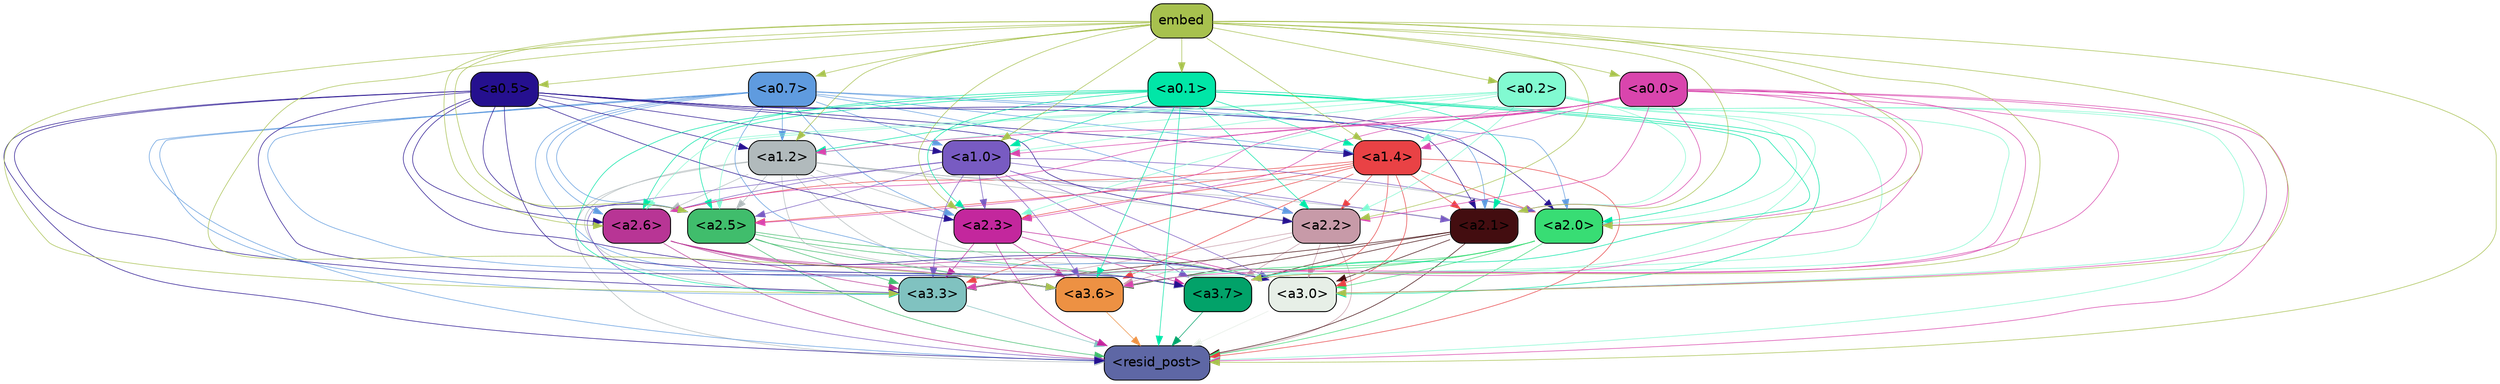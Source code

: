 strict digraph "" {
	graph [bgcolor=transparent,
		layout=dot,
		overlap=false,
		splines=true
	];
	"<a3.7>"	[color=black,
		fillcolor="#02a269",
		fontname=Helvetica,
		shape=box,
		style="filled, rounded"];
	"<resid_post>"	[color=black,
		fillcolor="#5e67a5",
		fontname=Helvetica,
		shape=box,
		style="filled, rounded"];
	"<a3.7>" -> "<resid_post>"	[color="#02a269",
		penwidth=0.6];
	"<a3.6>"	[color=black,
		fillcolor="#ed9143",
		fontname=Helvetica,
		shape=box,
		style="filled, rounded"];
	"<a3.6>" -> "<resid_post>"	[color="#ed9143",
		penwidth=0.6];
	"<a3.3>"	[color=black,
		fillcolor="#80c2c0",
		fontname=Helvetica,
		shape=box,
		style="filled, rounded"];
	"<a3.3>" -> "<resid_post>"	[color="#80c2c0",
		penwidth=0.6];
	"<a3.0>"	[color=black,
		fillcolor="#e7efe7",
		fontname=Helvetica,
		shape=box,
		style="filled, rounded"];
	"<a3.0>" -> "<resid_post>"	[color="#e7efe7",
		penwidth=0.6];
	"<a2.6>"	[color=black,
		fillcolor="#b83595",
		fontname=Helvetica,
		shape=box,
		style="filled, rounded"];
	"<a2.6>" -> "<a3.7>"	[color="#b83595",
		penwidth=0.6];
	"<a2.6>" -> "<resid_post>"	[color="#b83595",
		penwidth=0.6];
	"<a2.6>" -> "<a3.6>"	[color="#b83595",
		penwidth=0.6];
	"<a2.6>" -> "<a3.3>"	[color="#b83595",
		penwidth=0.6];
	"<a2.6>" -> "<a3.0>"	[color="#b83595",
		penwidth=0.6];
	"<a2.5>"	[color=black,
		fillcolor="#40bd6c",
		fontname=Helvetica,
		shape=box,
		style="filled, rounded"];
	"<a2.5>" -> "<a3.7>"	[color="#40bd6c",
		penwidth=0.6];
	"<a2.5>" -> "<resid_post>"	[color="#40bd6c",
		penwidth=0.6];
	"<a2.5>" -> "<a3.6>"	[color="#40bd6c",
		penwidth=0.6];
	"<a2.5>" -> "<a3.3>"	[color="#40bd6c",
		penwidth=0.6];
	"<a2.5>" -> "<a3.0>"	[color="#40bd6c",
		penwidth=0.6];
	"<a2.3>"	[color=black,
		fillcolor="#c3279d",
		fontname=Helvetica,
		shape=box,
		style="filled, rounded"];
	"<a2.3>" -> "<a3.7>"	[color="#c3279d",
		penwidth=0.6];
	"<a2.3>" -> "<resid_post>"	[color="#c3279d",
		penwidth=0.6];
	"<a2.3>" -> "<a3.6>"	[color="#c3279d",
		penwidth=0.6];
	"<a2.3>" -> "<a3.3>"	[color="#c3279d",
		penwidth=0.6];
	"<a2.3>" -> "<a3.0>"	[color="#c3279d",
		penwidth=0.6];
	"<a2.2>"	[color=black,
		fillcolor="#c79aa8",
		fontname=Helvetica,
		shape=box,
		style="filled, rounded"];
	"<a2.2>" -> "<a3.7>"	[color="#c79aa8",
		penwidth=0.6];
	"<a2.2>" -> "<resid_post>"	[color="#c79aa8",
		penwidth=0.6];
	"<a2.2>" -> "<a3.6>"	[color="#c79aa8",
		penwidth=0.6];
	"<a2.2>" -> "<a3.3>"	[color="#c79aa8",
		penwidth=0.6];
	"<a2.2>" -> "<a3.0>"	[color="#c79aa8",
		penwidth=0.6];
	"<a2.1>"	[color=black,
		fillcolor="#430d10",
		fontname=Helvetica,
		shape=box,
		style="filled, rounded"];
	"<a2.1>" -> "<a3.7>"	[color="#430d10",
		penwidth=0.6];
	"<a2.1>" -> "<resid_post>"	[color="#430d10",
		penwidth=0.6];
	"<a2.1>" -> "<a3.6>"	[color="#430d10",
		penwidth=0.6];
	"<a2.1>" -> "<a3.3>"	[color="#430d10",
		penwidth=0.6];
	"<a2.1>" -> "<a3.0>"	[color="#430d10",
		penwidth=0.6];
	"<a2.0>"	[color=black,
		fillcolor="#38dd74",
		fontname=Helvetica,
		shape=box,
		style="filled, rounded"];
	"<a2.0>" -> "<a3.7>"	[color="#38dd74",
		penwidth=0.6];
	"<a2.0>" -> "<resid_post>"	[color="#38dd74",
		penwidth=0.6];
	"<a2.0>" -> "<a3.6>"	[color="#38dd74",
		penwidth=0.6];
	"<a2.0>" -> "<a3.3>"	[color="#38dd74",
		penwidth=0.6];
	"<a2.0>" -> "<a3.0>"	[color="#38dd74",
		penwidth=0.6];
	"<a1.4>"	[color=black,
		fillcolor="#e94245",
		fontname=Helvetica,
		shape=box,
		style="filled, rounded"];
	"<a1.4>" -> "<a3.7>"	[color="#e94245",
		penwidth=0.6];
	"<a1.4>" -> "<resid_post>"	[color="#e94245",
		penwidth=0.6];
	"<a1.4>" -> "<a3.6>"	[color="#e94245",
		penwidth=0.6];
	"<a1.4>" -> "<a3.3>"	[color="#e94245",
		penwidth=0.6];
	"<a1.4>" -> "<a3.0>"	[color="#e94245",
		penwidth=0.6];
	"<a1.4>" -> "<a2.6>"	[color="#e94245",
		penwidth=0.6];
	"<a1.4>" -> "<a2.5>"	[color="#e94245",
		penwidth=0.6];
	"<a1.4>" -> "<a2.3>"	[color="#e94245",
		penwidth=0.6];
	"<a1.4>" -> "<a2.2>"	[color="#e94245",
		penwidth=0.6];
	"<a1.4>" -> "<a2.1>"	[color="#e94245",
		penwidth=0.6];
	"<a1.4>" -> "<a2.0>"	[color="#e94245",
		penwidth=0.6];
	"<a1.2>"	[color=black,
		fillcolor="#b1babc",
		fontname=Helvetica,
		shape=box,
		style="filled, rounded"];
	"<a1.2>" -> "<a3.7>"	[color="#b1babc",
		penwidth=0.6];
	"<a1.2>" -> "<resid_post>"	[color="#b1babc",
		penwidth=0.6];
	"<a1.2>" -> "<a3.6>"	[color="#b1babc",
		penwidth=0.6];
	"<a1.2>" -> "<a3.3>"	[color="#b1babc",
		penwidth=0.6];
	"<a1.2>" -> "<a3.0>"	[color="#b1babc",
		penwidth=0.6];
	"<a1.2>" -> "<a2.6>"	[color="#b1babc",
		penwidth=0.6];
	"<a1.2>" -> "<a2.5>"	[color="#b1babc",
		penwidth=0.6];
	"<a1.2>" -> "<a2.3>"	[color="#b1babc",
		penwidth=0.6];
	"<a1.2>" -> "<a2.2>"	[color="#b1babc",
		penwidth=0.6];
	"<a1.2>" -> "<a2.1>"	[color="#b1babc",
		penwidth=0.6];
	"<a1.2>" -> "<a2.0>"	[color="#b1babc",
		penwidth=0.6];
	"<a1.0>"	[color=black,
		fillcolor="#785bc2",
		fontname=Helvetica,
		shape=box,
		style="filled, rounded"];
	"<a1.0>" -> "<a3.7>"	[color="#785bc2",
		penwidth=0.6];
	"<a1.0>" -> "<resid_post>"	[color="#785bc2",
		penwidth=0.6];
	"<a1.0>" -> "<a3.6>"	[color="#785bc2",
		penwidth=0.6];
	"<a1.0>" -> "<a3.3>"	[color="#785bc2",
		penwidth=0.6];
	"<a1.0>" -> "<a3.0>"	[color="#785bc2",
		penwidth=0.6];
	"<a1.0>" -> "<a2.6>"	[color="#785bc2",
		penwidth=0.6];
	"<a1.0>" -> "<a2.5>"	[color="#785bc2",
		penwidth=0.6];
	"<a1.0>" -> "<a2.3>"	[color="#785bc2",
		penwidth=0.6];
	"<a1.0>" -> "<a2.2>"	[color="#785bc2",
		penwidth=0.6];
	"<a1.0>" -> "<a2.1>"	[color="#785bc2",
		penwidth=0.6];
	"<a1.0>" -> "<a2.0>"	[color="#785bc2",
		penwidth=0.6];
	"<a0.7>"	[color=black,
		fillcolor="#5f9bdf",
		fontname=Helvetica,
		shape=box,
		style="filled, rounded"];
	"<a0.7>" -> "<a3.7>"	[color="#5f9bdf",
		penwidth=0.6];
	"<a0.7>" -> "<resid_post>"	[color="#5f9bdf",
		penwidth=0.6];
	"<a0.7>" -> "<a3.6>"	[color="#5f9bdf",
		penwidth=0.6];
	"<a0.7>" -> "<a3.3>"	[color="#5f9bdf",
		penwidth=0.6];
	"<a0.7>" -> "<a3.0>"	[color="#5f9bdf",
		penwidth=0.6];
	"<a0.7>" -> "<a2.6>"	[color="#5f9bdf",
		penwidth=0.6];
	"<a0.7>" -> "<a2.5>"	[color="#5f9bdf",
		penwidth=0.6];
	"<a0.7>" -> "<a2.3>"	[color="#5f9bdf",
		penwidth=0.6];
	"<a0.7>" -> "<a2.2>"	[color="#5f9bdf",
		penwidth=0.6];
	"<a0.7>" -> "<a2.1>"	[color="#5f9bdf",
		penwidth=0.6];
	"<a0.7>" -> "<a2.0>"	[color="#5f9bdf",
		penwidth=0.6];
	"<a0.7>" -> "<a1.4>"	[color="#5f9bdf",
		penwidth=0.6];
	"<a0.7>" -> "<a1.2>"	[color="#5f9bdf",
		penwidth=0.6];
	"<a0.7>" -> "<a1.0>"	[color="#5f9bdf",
		penwidth=0.6];
	"<a0.5>"	[color=black,
		fillcolor="#25108f",
		fontname=Helvetica,
		shape=box,
		style="filled, rounded"];
	"<a0.5>" -> "<a3.7>"	[color="#25108f",
		penwidth=0.6];
	"<a0.5>" -> "<resid_post>"	[color="#25108f",
		penwidth=0.6];
	"<a0.5>" -> "<a3.6>"	[color="#25108f",
		penwidth=0.6];
	"<a0.5>" -> "<a3.3>"	[color="#25108f",
		penwidth=0.6];
	"<a0.5>" -> "<a3.0>"	[color="#25108f",
		penwidth=0.6];
	"<a0.5>" -> "<a2.6>"	[color="#25108f",
		penwidth=0.6];
	"<a0.5>" -> "<a2.5>"	[color="#25108f",
		penwidth=0.6];
	"<a0.5>" -> "<a2.3>"	[color="#25108f",
		penwidth=0.6];
	"<a0.5>" -> "<a2.2>"	[color="#25108f",
		penwidth=0.6];
	"<a0.5>" -> "<a2.1>"	[color="#25108f",
		penwidth=0.6];
	"<a0.5>" -> "<a2.0>"	[color="#25108f",
		penwidth=0.6];
	"<a0.5>" -> "<a1.4>"	[color="#25108f",
		penwidth=0.6];
	"<a0.5>" -> "<a1.2>"	[color="#25108f",
		penwidth=0.6];
	"<a0.5>" -> "<a1.0>"	[color="#25108f",
		penwidth=0.6];
	"<a0.2>"	[color=black,
		fillcolor="#81fad1",
		fontname=Helvetica,
		shape=box,
		style="filled, rounded"];
	"<a0.2>" -> "<a3.7>"	[color="#81fad1",
		penwidth=0.6];
	"<a0.2>" -> "<resid_post>"	[color="#81fad1",
		penwidth=0.6];
	"<a0.2>" -> "<a3.6>"	[color="#81fad1",
		penwidth=0.6];
	"<a0.2>" -> "<a3.3>"	[color="#81fad1",
		penwidth=0.6];
	"<a0.2>" -> "<a3.0>"	[color="#81fad1",
		penwidth=0.6];
	"<a0.2>" -> "<a2.6>"	[color="#81fad1",
		penwidth=0.6];
	"<a0.2>" -> "<a2.5>"	[color="#81fad1",
		penwidth=0.6];
	"<a0.2>" -> "<a2.3>"	[color="#81fad1",
		penwidth=0.6];
	"<a0.2>" -> "<a2.2>"	[color="#81fad1",
		penwidth=0.6];
	"<a0.2>" -> "<a2.1>"	[color="#81fad1",
		penwidth=0.6];
	"<a0.2>" -> "<a2.0>"	[color="#81fad1",
		penwidth=0.6];
	"<a0.2>" -> "<a1.4>"	[color="#81fad1",
		penwidth=0.6];
	"<a0.2>" -> "<a1.2>"	[color="#81fad1",
		penwidth=0.6];
	"<a0.2>" -> "<a1.0>"	[color="#81fad1",
		penwidth=0.6];
	"<a0.1>"	[color=black,
		fillcolor="#01e6a7",
		fontname=Helvetica,
		shape=box,
		style="filled, rounded"];
	"<a0.1>" -> "<a3.7>"	[color="#01e6a7",
		penwidth=0.6];
	"<a0.1>" -> "<resid_post>"	[color="#01e6a7",
		penwidth=0.6];
	"<a0.1>" -> "<a3.6>"	[color="#01e6a7",
		penwidth=0.6];
	"<a0.1>" -> "<a3.3>"	[color="#01e6a7",
		penwidth=0.6];
	"<a0.1>" -> "<a3.0>"	[color="#01e6a7",
		penwidth=0.6];
	"<a0.1>" -> "<a2.6>"	[color="#01e6a7",
		penwidth=0.6];
	"<a0.1>" -> "<a2.5>"	[color="#01e6a7",
		penwidth=0.6];
	"<a0.1>" -> "<a2.3>"	[color="#01e6a7",
		penwidth=0.6];
	"<a0.1>" -> "<a2.2>"	[color="#01e6a7",
		penwidth=0.6];
	"<a0.1>" -> "<a2.1>"	[color="#01e6a7",
		penwidth=0.6];
	"<a0.1>" -> "<a2.0>"	[color="#01e6a7",
		penwidth=0.6];
	"<a0.1>" -> "<a1.4>"	[color="#01e6a7",
		penwidth=0.6];
	"<a0.1>" -> "<a1.2>"	[color="#01e6a7",
		penwidth=0.6];
	"<a0.1>" -> "<a1.0>"	[color="#01e6a7",
		penwidth=0.6];
	"<a0.0>"	[color=black,
		fillcolor="#d945ad",
		fontname=Helvetica,
		shape=box,
		style="filled, rounded"];
	"<a0.0>" -> "<a3.7>"	[color="#d945ad",
		penwidth=0.6];
	"<a0.0>" -> "<resid_post>"	[color="#d945ad",
		penwidth=0.6];
	"<a0.0>" -> "<a3.6>"	[color="#d945ad",
		penwidth=0.6];
	"<a0.0>" -> "<a3.3>"	[color="#d945ad",
		penwidth=0.6];
	"<a0.0>" -> "<a3.0>"	[color="#d945ad",
		penwidth=0.6];
	"<a0.0>" -> "<a2.6>"	[color="#d945ad",
		penwidth=0.6];
	"<a0.0>" -> "<a2.5>"	[color="#d945ad",
		penwidth=0.6];
	"<a0.0>" -> "<a2.3>"	[color="#d945ad",
		penwidth=0.6];
	"<a0.0>" -> "<a2.2>"	[color="#d945ad",
		penwidth=0.6];
	"<a0.0>" -> "<a2.1>"	[color="#d945ad",
		penwidth=0.6];
	"<a0.0>" -> "<a2.0>"	[color="#d945ad",
		penwidth=0.6];
	"<a0.0>" -> "<a1.4>"	[color="#d945ad",
		penwidth=0.6];
	"<a0.0>" -> "<a1.2>"	[color="#d945ad",
		penwidth=0.6];
	"<a0.0>" -> "<a1.0>"	[color="#d945ad",
		penwidth=0.6];
	embed	[color=black,
		fillcolor="#a7c14e",
		fontname=Helvetica,
		shape=box,
		style="filled, rounded"];
	embed -> "<a3.7>"	[color="#a7c14e",
		penwidth=0.6];
	embed -> "<resid_post>"	[color="#a7c14e",
		penwidth=0.6];
	embed -> "<a3.6>"	[color="#a7c14e",
		penwidth=0.6];
	embed -> "<a3.3>"	[color="#a7c14e",
		penwidth=0.6];
	embed -> "<a3.0>"	[color="#a7c14e",
		penwidth=0.6];
	embed -> "<a2.6>"	[color="#a7c14e",
		penwidth=0.6];
	embed -> "<a2.5>"	[color="#a7c14e",
		penwidth=0.6];
	embed -> "<a2.3>"	[color="#a7c14e",
		penwidth=0.6];
	embed -> "<a2.2>"	[color="#a7c14e",
		penwidth=0.6];
	embed -> "<a2.1>"	[color="#a7c14e",
		penwidth=0.6];
	embed -> "<a2.0>"	[color="#a7c14e",
		penwidth=0.6];
	embed -> "<a1.4>"	[color="#a7c14e",
		penwidth=0.6];
	embed -> "<a1.2>"	[color="#a7c14e",
		penwidth=0.6];
	embed -> "<a1.0>"	[color="#a7c14e",
		penwidth=0.6];
	embed -> "<a0.7>"	[color="#a7c14e",
		penwidth=0.6];
	embed -> "<a0.5>"	[color="#a7c14e",
		penwidth=0.6];
	embed -> "<a0.2>"	[color="#a7c14e",
		penwidth=0.6];
	embed -> "<a0.1>"	[color="#a7c14e",
		penwidth=0.6];
	embed -> "<a0.0>"	[color="#a7c14e",
		penwidth=0.6];
}
